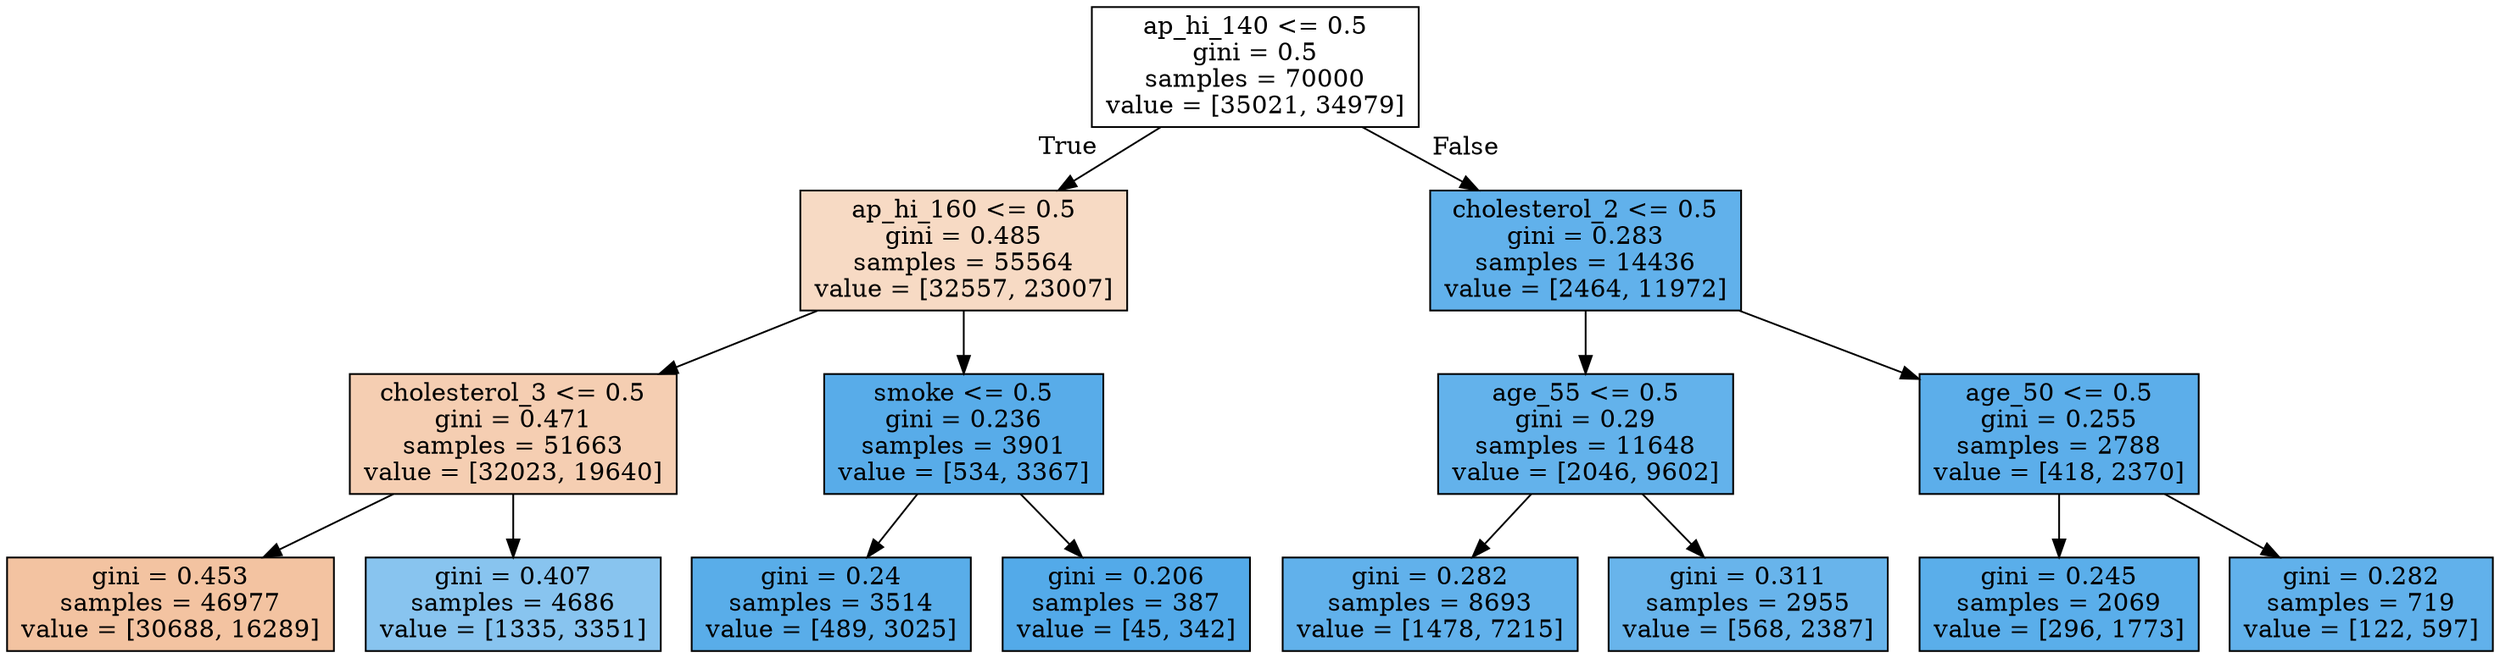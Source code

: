 digraph Tree {
node [shape=box, style="filled", color="black"] ;
0 [label="ap_hi_140 <= 0.5\ngini = 0.5\nsamples = 70000\nvalue = [35021, 34979]", fillcolor="#e5813900"] ;
1 [label="ap_hi_160 <= 0.5\ngini = 0.485\nsamples = 55564\nvalue = [32557, 23007]", fillcolor="#e581394b"] ;
0 -> 1 [labeldistance=2.5, labelangle=45, headlabel="True"] ;
2 [label="cholesterol_3 <= 0.5\ngini = 0.471\nsamples = 51663\nvalue = [32023, 19640]", fillcolor="#e5813963"] ;
1 -> 2 ;
3 [label="gini = 0.453\nsamples = 46977\nvalue = [30688, 16289]", fillcolor="#e5813978"] ;
2 -> 3 ;
4 [label="gini = 0.407\nsamples = 4686\nvalue = [1335, 3351]", fillcolor="#399de599"] ;
2 -> 4 ;
5 [label="smoke <= 0.5\ngini = 0.236\nsamples = 3901\nvalue = [534, 3367]", fillcolor="#399de5d7"] ;
1 -> 5 ;
6 [label="gini = 0.24\nsamples = 3514\nvalue = [489, 3025]", fillcolor="#399de5d6"] ;
5 -> 6 ;
7 [label="gini = 0.206\nsamples = 387\nvalue = [45, 342]", fillcolor="#399de5dd"] ;
5 -> 7 ;
8 [label="cholesterol_2 <= 0.5\ngini = 0.283\nsamples = 14436\nvalue = [2464, 11972]", fillcolor="#399de5cb"] ;
0 -> 8 [labeldistance=2.5, labelangle=-45, headlabel="False"] ;
9 [label="age_55 <= 0.5\ngini = 0.29\nsamples = 11648\nvalue = [2046, 9602]", fillcolor="#399de5c9"] ;
8 -> 9 ;
10 [label="gini = 0.282\nsamples = 8693\nvalue = [1478, 7215]", fillcolor="#399de5cb"] ;
9 -> 10 ;
11 [label="gini = 0.311\nsamples = 2955\nvalue = [568, 2387]", fillcolor="#399de5c2"] ;
9 -> 11 ;
12 [label="age_50 <= 0.5\ngini = 0.255\nsamples = 2788\nvalue = [418, 2370]", fillcolor="#399de5d2"] ;
8 -> 12 ;
13 [label="gini = 0.245\nsamples = 2069\nvalue = [296, 1773]", fillcolor="#399de5d4"] ;
12 -> 13 ;
14 [label="gini = 0.282\nsamples = 719\nvalue = [122, 597]", fillcolor="#399de5cb"] ;
12 -> 14 ;
}